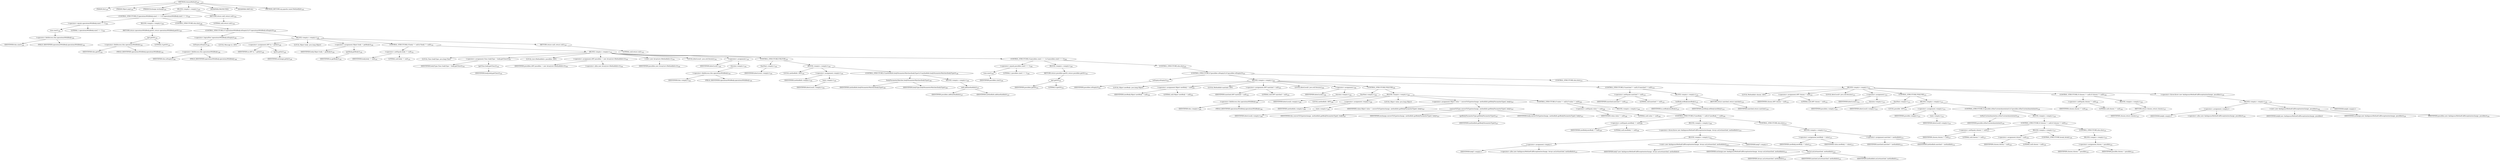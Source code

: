 digraph "chooseMethod" {  
"488" [label = <(METHOD,chooseMethod)<SUB>183</SUB>> ]
"31" [label = <(PARAM,this)<SUB>183</SUB>> ]
"489" [label = <(PARAM,Object pojo)<SUB>183</SUB>> ]
"490" [label = <(PARAM,Exchange exchange)<SUB>183</SUB>> ]
"491" [label = <(BLOCK,&lt;empty&gt;,&lt;empty&gt;)<SUB>183</SUB>> ]
"492" [label = <(CONTROL_STRUCTURE,if (operationsWithBody.size() == 1),if (operationsWithBody.size() == 1))<SUB>184</SUB>> ]
"493" [label = <(&lt;operator&gt;.equals,operationsWithBody.size() == 1)<SUB>184</SUB>> ]
"494" [label = <(size,size())<SUB>184</SUB>> ]
"495" [label = <(&lt;operator&gt;.fieldAccess,this.operationsWithBody)<SUB>184</SUB>> ]
"496" [label = <(IDENTIFIER,this,size())<SUB>184</SUB>> ]
"497" [label = <(FIELD_IDENTIFIER,operationsWithBody,operationsWithBody)<SUB>184</SUB>> ]
"498" [label = <(LITERAL,1,operationsWithBody.size() == 1)<SUB>184</SUB>> ]
"499" [label = <(BLOCK,&lt;empty&gt;,&lt;empty&gt;)<SUB>184</SUB>> ]
"500" [label = <(RETURN,return operationsWithBody.get(0);,return operationsWithBody.get(0);)<SUB>185</SUB>> ]
"501" [label = <(get,get(0))<SUB>185</SUB>> ]
"502" [label = <(&lt;operator&gt;.fieldAccess,this.operationsWithBody)<SUB>185</SUB>> ]
"503" [label = <(IDENTIFIER,this,get(0))<SUB>185</SUB>> ]
"504" [label = <(FIELD_IDENTIFIER,operationsWithBody,operationsWithBody)<SUB>185</SUB>> ]
"505" [label = <(LITERAL,0,get(0))<SUB>185</SUB>> ]
"506" [label = <(CONTROL_STRUCTURE,else,else)<SUB>186</SUB>> ]
"507" [label = <(CONTROL_STRUCTURE,if (!operationsWithBody.isEmpty()),if (!operationsWithBody.isEmpty()))<SUB>186</SUB>> ]
"508" [label = <(&lt;operator&gt;.logicalNot,!operationsWithBody.isEmpty())<SUB>186</SUB>> ]
"509" [label = <(isEmpty,isEmpty())<SUB>186</SUB>> ]
"510" [label = <(&lt;operator&gt;.fieldAccess,this.operationsWithBody)<SUB>186</SUB>> ]
"511" [label = <(IDENTIFIER,this,isEmpty())<SUB>186</SUB>> ]
"512" [label = <(FIELD_IDENTIFIER,operationsWithBody,operationsWithBody)<SUB>186</SUB>> ]
"513" [label = <(BLOCK,&lt;empty&gt;,&lt;empty&gt;)<SUB>186</SUB>> ]
"514" [label = <(LOCAL,Message in: ANY)> ]
"515" [label = <(&lt;operator&gt;.assignment,ANY in = getIn())<SUB>189</SUB>> ]
"516" [label = <(IDENTIFIER,in,ANY in = getIn())<SUB>189</SUB>> ]
"517" [label = <(getIn,getIn())<SUB>189</SUB>> ]
"518" [label = <(IDENTIFIER,exchange,getIn())<SUB>189</SUB>> ]
"519" [label = <(LOCAL,Object body: java.lang.Object)> ]
"520" [label = <(&lt;operator&gt;.assignment,Object body = getBody())<SUB>190</SUB>> ]
"521" [label = <(IDENTIFIER,body,Object body = getBody())<SUB>190</SUB>> ]
"522" [label = <(getBody,getBody())<SUB>190</SUB>> ]
"523" [label = <(IDENTIFIER,in,getBody())<SUB>190</SUB>> ]
"524" [label = <(CONTROL_STRUCTURE,if (body != null),if (body != null))<SUB>191</SUB>> ]
"525" [label = <(&lt;operator&gt;.notEquals,body != null)<SUB>191</SUB>> ]
"526" [label = <(IDENTIFIER,body,body != null)<SUB>191</SUB>> ]
"527" [label = <(LITERAL,null,body != null)<SUB>191</SUB>> ]
"528" [label = <(BLOCK,&lt;empty&gt;,&lt;empty&gt;)<SUB>191</SUB>> ]
"529" [label = <(LOCAL,Class bodyType: java.lang.Class)> ]
"530" [label = <(&lt;operator&gt;.assignment,Class bodyType = body.getClass())<SUB>192</SUB>> ]
"531" [label = <(IDENTIFIER,bodyType,Class bodyType = body.getClass())<SUB>192</SUB>> ]
"532" [label = <(getClass,body.getClass())<SUB>192</SUB>> ]
"533" [label = <(IDENTIFIER,body,body.getClass())<SUB>192</SUB>> ]
"29" [label = <(LOCAL,List&lt;MethodInfo&gt; possibles: ANY)> ]
"534" [label = <(&lt;operator&gt;.assignment,ANY possibles = new ArrayList&lt;MethodInfo&gt;())<SUB>194</SUB>> ]
"535" [label = <(IDENTIFIER,possibles,ANY possibles = new ArrayList&lt;MethodInfo&gt;())<SUB>194</SUB>> ]
"536" [label = <(&lt;operator&gt;.alloc,new ArrayList&lt;MethodInfo&gt;())<SUB>194</SUB>> ]
"537" [label = <(&lt;init&gt;,new ArrayList&lt;MethodInfo&gt;())<SUB>194</SUB>> ]
"28" [label = <(IDENTIFIER,possibles,new ArrayList&lt;MethodInfo&gt;())<SUB>194</SUB>> ]
"538" [label = <(LOCAL,$iterLocal1: java.util.Iterator)<SUB>195</SUB>> ]
"539" [label = <(&lt;operator&gt;.assignment,)<SUB>195</SUB>> ]
"540" [label = <(IDENTIFIER,$iterLocal1,)<SUB>195</SUB>> ]
"541" [label = <(iterator,&lt;empty&gt;)<SUB>195</SUB>> ]
"542" [label = <(&lt;operator&gt;.fieldAccess,this.operationsWithBody)<SUB>195</SUB>> ]
"543" [label = <(IDENTIFIER,this,&lt;empty&gt;)<SUB>195</SUB>> ]
"544" [label = <(FIELD_IDENTIFIER,operationsWithBody,operationsWithBody)<SUB>195</SUB>> ]
"545" [label = <(CONTROL_STRUCTURE,FOR,FOR)<SUB>195</SUB>> ]
"546" [label = <(hasNext,&lt;empty&gt;)<SUB>195</SUB>> ]
"547" [label = <(IDENTIFIER,$iterLocal1,&lt;empty&gt;)<SUB>195</SUB>> ]
"548" [label = <(BLOCK,&lt;empty&gt;,&lt;empty&gt;)<SUB>195</SUB>> ]
"549" [label = <(LOCAL,methodInfo: ANY)<SUB>195</SUB>> ]
"550" [label = <(&lt;operator&gt;.assignment,&lt;empty&gt;)<SUB>195</SUB>> ]
"551" [label = <(IDENTIFIER,methodInfo,&lt;empty&gt;)<SUB>195</SUB>> ]
"552" [label = <(next,&lt;empty&gt;)<SUB>195</SUB>> ]
"553" [label = <(IDENTIFIER,$iterLocal1,&lt;empty&gt;)<SUB>195</SUB>> ]
"554" [label = <(CONTROL_STRUCTURE,if (methodInfo.bodyParameterMatches(bodyType)),if (methodInfo.bodyParameterMatches(bodyType)))<SUB>196</SUB>> ]
"555" [label = <(bodyParameterMatches,bodyParameterMatches(bodyType))<SUB>196</SUB>> ]
"556" [label = <(IDENTIFIER,methodInfo,bodyParameterMatches(bodyType))<SUB>196</SUB>> ]
"557" [label = <(IDENTIFIER,bodyType,bodyParameterMatches(bodyType))<SUB>196</SUB>> ]
"558" [label = <(BLOCK,&lt;empty&gt;,&lt;empty&gt;)<SUB>196</SUB>> ]
"559" [label = <(add,add(methodInfo))<SUB>197</SUB>> ]
"560" [label = <(IDENTIFIER,possibles,add(methodInfo))<SUB>197</SUB>> ]
"561" [label = <(IDENTIFIER,methodInfo,add(methodInfo))<SUB>197</SUB>> ]
"562" [label = <(CONTROL_STRUCTURE,if (possibles.size() == 1),if (possibles.size() == 1))<SUB>200</SUB>> ]
"563" [label = <(&lt;operator&gt;.equals,possibles.size() == 1)<SUB>200</SUB>> ]
"564" [label = <(size,size())<SUB>200</SUB>> ]
"565" [label = <(IDENTIFIER,possibles,size())<SUB>200</SUB>> ]
"566" [label = <(LITERAL,1,possibles.size() == 1)<SUB>200</SUB>> ]
"567" [label = <(BLOCK,&lt;empty&gt;,&lt;empty&gt;)<SUB>200</SUB>> ]
"568" [label = <(RETURN,return possibles.get(0);,return possibles.get(0);)<SUB>201</SUB>> ]
"569" [label = <(get,get(0))<SUB>201</SUB>> ]
"570" [label = <(IDENTIFIER,possibles,get(0))<SUB>201</SUB>> ]
"571" [label = <(LITERAL,0,get(0))<SUB>201</SUB>> ]
"572" [label = <(CONTROL_STRUCTURE,else,else)<SUB>202</SUB>> ]
"573" [label = <(CONTROL_STRUCTURE,if (possibles.isEmpty()),if (possibles.isEmpty()))<SUB>202</SUB>> ]
"574" [label = <(isEmpty,isEmpty())<SUB>202</SUB>> ]
"575" [label = <(IDENTIFIER,possibles,isEmpty())<SUB>202</SUB>> ]
"576" [label = <(BLOCK,&lt;empty&gt;,&lt;empty&gt;)<SUB>202</SUB>> ]
"577" [label = <(LOCAL,Object newBody: java.lang.Object)> ]
"578" [label = <(&lt;operator&gt;.assignment,Object newBody = null)<SUB>204</SUB>> ]
"579" [label = <(IDENTIFIER,newBody,Object newBody = null)<SUB>204</SUB>> ]
"580" [label = <(LITERAL,null,Object newBody = null)<SUB>204</SUB>> ]
"581" [label = <(LOCAL,MethodInfo matched: ANY)> ]
"582" [label = <(&lt;operator&gt;.assignment,ANY matched = null)<SUB>205</SUB>> ]
"583" [label = <(IDENTIFIER,matched,ANY matched = null)<SUB>205</SUB>> ]
"584" [label = <(LITERAL,null,ANY matched = null)<SUB>205</SUB>> ]
"585" [label = <(LOCAL,$iterLocal2: java.util.Iterator)<SUB>206</SUB>> ]
"586" [label = <(&lt;operator&gt;.assignment,)<SUB>206</SUB>> ]
"587" [label = <(IDENTIFIER,$iterLocal2,)<SUB>206</SUB>> ]
"588" [label = <(iterator,&lt;empty&gt;)<SUB>206</SUB>> ]
"589" [label = <(&lt;operator&gt;.fieldAccess,this.operationsWithBody)<SUB>206</SUB>> ]
"590" [label = <(IDENTIFIER,this,&lt;empty&gt;)<SUB>206</SUB>> ]
"591" [label = <(FIELD_IDENTIFIER,operationsWithBody,operationsWithBody)<SUB>206</SUB>> ]
"592" [label = <(CONTROL_STRUCTURE,FOR,FOR)<SUB>206</SUB>> ]
"593" [label = <(hasNext,&lt;empty&gt;)<SUB>206</SUB>> ]
"594" [label = <(IDENTIFIER,$iterLocal2,&lt;empty&gt;)<SUB>206</SUB>> ]
"595" [label = <(BLOCK,&lt;empty&gt;,&lt;empty&gt;)<SUB>206</SUB>> ]
"596" [label = <(LOCAL,methodInfo: ANY)<SUB>206</SUB>> ]
"597" [label = <(&lt;operator&gt;.assignment,&lt;empty&gt;)<SUB>206</SUB>> ]
"598" [label = <(IDENTIFIER,methodInfo,&lt;empty&gt;)<SUB>206</SUB>> ]
"599" [label = <(next,&lt;empty&gt;)<SUB>206</SUB>> ]
"600" [label = <(IDENTIFIER,$iterLocal2,&lt;empty&gt;)<SUB>206</SUB>> ]
"601" [label = <(LOCAL,Object value: java.lang.Object)> ]
"602" [label = <(&lt;operator&gt;.assignment,Object value = convertToType(exchange, methodInfo.getBodyParameterType(), body))<SUB>207</SUB>> ]
"603" [label = <(IDENTIFIER,value,Object value = convertToType(exchange, methodInfo.getBodyParameterType(), body))<SUB>207</SUB>> ]
"604" [label = <(convertToType,convertToType(exchange, methodInfo.getBodyParameterType(), body))<SUB>207</SUB>> ]
"30" [label = <(IDENTIFIER,this,convertToType(exchange, methodInfo.getBodyParameterType(), body))<SUB>207</SUB>> ]
"605" [label = <(IDENTIFIER,exchange,convertToType(exchange, methodInfo.getBodyParameterType(), body))<SUB>207</SUB>> ]
"606" [label = <(getBodyParameterType,getBodyParameterType())<SUB>207</SUB>> ]
"607" [label = <(IDENTIFIER,methodInfo,getBodyParameterType())<SUB>207</SUB>> ]
"608" [label = <(IDENTIFIER,body,convertToType(exchange, methodInfo.getBodyParameterType(), body))<SUB>207</SUB>> ]
"609" [label = <(CONTROL_STRUCTURE,if (value != null),if (value != null))<SUB>208</SUB>> ]
"610" [label = <(&lt;operator&gt;.notEquals,value != null)<SUB>208</SUB>> ]
"611" [label = <(IDENTIFIER,value,value != null)<SUB>208</SUB>> ]
"612" [label = <(LITERAL,null,value != null)<SUB>208</SUB>> ]
"613" [label = <(BLOCK,&lt;empty&gt;,&lt;empty&gt;)<SUB>208</SUB>> ]
"614" [label = <(CONTROL_STRUCTURE,if (newBody != null),if (newBody != null))<SUB>209</SUB>> ]
"615" [label = <(&lt;operator&gt;.notEquals,newBody != null)<SUB>209</SUB>> ]
"616" [label = <(IDENTIFIER,newBody,newBody != null)<SUB>209</SUB>> ]
"617" [label = <(LITERAL,null,newBody != null)<SUB>209</SUB>> ]
"618" [label = <(BLOCK,&lt;empty&gt;,&lt;empty&gt;)<SUB>209</SUB>> ]
"619" [label = <(&lt;operator&gt;.throw,throw new AmbiguousMethodCallException(exchange, Arrays.asList(matched, methodInfo));)<SUB>210</SUB>> ]
"620" [label = <(BLOCK,&lt;empty&gt;,&lt;empty&gt;)<SUB>210</SUB>> ]
"621" [label = <(&lt;operator&gt;.assignment,&lt;empty&gt;)> ]
"622" [label = <(IDENTIFIER,$obj7,&lt;empty&gt;)> ]
"623" [label = <(&lt;operator&gt;.alloc,new AmbiguousMethodCallException(exchange, Arrays.asList(matched, methodInfo)))<SUB>210</SUB>> ]
"624" [label = <(&lt;init&gt;,new AmbiguousMethodCallException(exchange, Arrays.asList(matched, methodInfo)))<SUB>210</SUB>> ]
"625" [label = <(IDENTIFIER,$obj7,new AmbiguousMethodCallException(exchange, Arrays.asList(matched, methodInfo)))> ]
"626" [label = <(IDENTIFIER,exchange,new AmbiguousMethodCallException(exchange, Arrays.asList(matched, methodInfo)))<SUB>210</SUB>> ]
"627" [label = <(asList,asList(matched, methodInfo))<SUB>210</SUB>> ]
"628" [label = <(IDENTIFIER,Arrays,asList(matched, methodInfo))<SUB>210</SUB>> ]
"629" [label = <(IDENTIFIER,matched,asList(matched, methodInfo))<SUB>210</SUB>> ]
"630" [label = <(IDENTIFIER,methodInfo,asList(matched, methodInfo))<SUB>211</SUB>> ]
"631" [label = <(IDENTIFIER,$obj7,&lt;empty&gt;)> ]
"632" [label = <(CONTROL_STRUCTURE,else,else)<SUB>212</SUB>> ]
"633" [label = <(BLOCK,&lt;empty&gt;,&lt;empty&gt;)<SUB>212</SUB>> ]
"634" [label = <(&lt;operator&gt;.assignment,newBody = value)<SUB>213</SUB>> ]
"635" [label = <(IDENTIFIER,newBody,newBody = value)<SUB>213</SUB>> ]
"636" [label = <(IDENTIFIER,value,newBody = value)<SUB>213</SUB>> ]
"637" [label = <(&lt;operator&gt;.assignment,matched = methodInfo)<SUB>214</SUB>> ]
"638" [label = <(IDENTIFIER,matched,matched = methodInfo)<SUB>214</SUB>> ]
"639" [label = <(IDENTIFIER,methodInfo,matched = methodInfo)<SUB>214</SUB>> ]
"640" [label = <(CONTROL_STRUCTURE,if (matched != null),if (matched != null))<SUB>218</SUB>> ]
"641" [label = <(&lt;operator&gt;.notEquals,matched != null)<SUB>218</SUB>> ]
"642" [label = <(IDENTIFIER,matched,matched != null)<SUB>218</SUB>> ]
"643" [label = <(LITERAL,null,matched != null)<SUB>218</SUB>> ]
"644" [label = <(BLOCK,&lt;empty&gt;,&lt;empty&gt;)<SUB>218</SUB>> ]
"645" [label = <(setBody,setBody(newBody))<SUB>219</SUB>> ]
"646" [label = <(IDENTIFIER,in,setBody(newBody))<SUB>219</SUB>> ]
"647" [label = <(IDENTIFIER,newBody,setBody(newBody))<SUB>219</SUB>> ]
"648" [label = <(RETURN,return matched;,return matched;)<SUB>220</SUB>> ]
"649" [label = <(IDENTIFIER,matched,return matched;)<SUB>220</SUB>> ]
"650" [label = <(CONTROL_STRUCTURE,else,else)<SUB>222</SUB>> ]
"651" [label = <(BLOCK,&lt;empty&gt;,&lt;empty&gt;)<SUB>222</SUB>> ]
"652" [label = <(LOCAL,MethodInfo chosen: ANY)> ]
"653" [label = <(&lt;operator&gt;.assignment,ANY chosen = null)<SUB>224</SUB>> ]
"654" [label = <(IDENTIFIER,chosen,ANY chosen = null)<SUB>224</SUB>> ]
"655" [label = <(LITERAL,null,ANY chosen = null)<SUB>224</SUB>> ]
"656" [label = <(LOCAL,$iterLocal3: java.util.Iterator)<SUB>225</SUB>> ]
"657" [label = <(&lt;operator&gt;.assignment,)<SUB>225</SUB>> ]
"658" [label = <(IDENTIFIER,$iterLocal3,)<SUB>225</SUB>> ]
"659" [label = <(iterator,&lt;empty&gt;)<SUB>225</SUB>> ]
"660" [label = <(IDENTIFIER,possibles,&lt;empty&gt;)<SUB>225</SUB>> ]
"661" [label = <(CONTROL_STRUCTURE,FOR,FOR)<SUB>225</SUB>> ]
"662" [label = <(hasNext,&lt;empty&gt;)<SUB>225</SUB>> ]
"663" [label = <(IDENTIFIER,$iterLocal3,&lt;empty&gt;)<SUB>225</SUB>> ]
"664" [label = <(BLOCK,&lt;empty&gt;,&lt;empty&gt;)<SUB>225</SUB>> ]
"665" [label = <(LOCAL,possible: ANY)<SUB>225</SUB>> ]
"666" [label = <(&lt;operator&gt;.assignment,&lt;empty&gt;)<SUB>225</SUB>> ]
"667" [label = <(IDENTIFIER,possible,&lt;empty&gt;)<SUB>225</SUB>> ]
"668" [label = <(next,&lt;empty&gt;)<SUB>225</SUB>> ]
"669" [label = <(IDENTIFIER,$iterLocal3,&lt;empty&gt;)<SUB>225</SUB>> ]
"670" [label = <(CONTROL_STRUCTURE,if (possible.isHasCustomAnnotation()),if (possible.isHasCustomAnnotation()))<SUB>226</SUB>> ]
"671" [label = <(isHasCustomAnnotation,isHasCustomAnnotation())<SUB>226</SUB>> ]
"672" [label = <(IDENTIFIER,possible,isHasCustomAnnotation())<SUB>226</SUB>> ]
"673" [label = <(BLOCK,&lt;empty&gt;,&lt;empty&gt;)<SUB>226</SUB>> ]
"674" [label = <(CONTROL_STRUCTURE,if (chosen != null),if (chosen != null))<SUB>227</SUB>> ]
"675" [label = <(&lt;operator&gt;.notEquals,chosen != null)<SUB>227</SUB>> ]
"676" [label = <(IDENTIFIER,chosen,chosen != null)<SUB>227</SUB>> ]
"677" [label = <(LITERAL,null,chosen != null)<SUB>227</SUB>> ]
"678" [label = <(BLOCK,&lt;empty&gt;,&lt;empty&gt;)<SUB>227</SUB>> ]
"679" [label = <(&lt;operator&gt;.assignment,chosen = null)<SUB>228</SUB>> ]
"680" [label = <(IDENTIFIER,chosen,chosen = null)<SUB>228</SUB>> ]
"681" [label = <(LITERAL,null,chosen = null)<SUB>228</SUB>> ]
"682" [label = <(CONTROL_STRUCTURE,break;,break;)<SUB>229</SUB>> ]
"683" [label = <(CONTROL_STRUCTURE,else,else)<SUB>231</SUB>> ]
"684" [label = <(BLOCK,&lt;empty&gt;,&lt;empty&gt;)<SUB>231</SUB>> ]
"685" [label = <(&lt;operator&gt;.assignment,chosen = possible)<SUB>232</SUB>> ]
"686" [label = <(IDENTIFIER,chosen,chosen = possible)<SUB>232</SUB>> ]
"687" [label = <(IDENTIFIER,possible,chosen = possible)<SUB>232</SUB>> ]
"688" [label = <(CONTROL_STRUCTURE,if (chosen != null),if (chosen != null))<SUB>236</SUB>> ]
"689" [label = <(&lt;operator&gt;.notEquals,chosen != null)<SUB>236</SUB>> ]
"690" [label = <(IDENTIFIER,chosen,chosen != null)<SUB>236</SUB>> ]
"691" [label = <(LITERAL,null,chosen != null)<SUB>236</SUB>> ]
"692" [label = <(BLOCK,&lt;empty&gt;,&lt;empty&gt;)<SUB>236</SUB>> ]
"693" [label = <(RETURN,return chosen;,return chosen;)<SUB>237</SUB>> ]
"694" [label = <(IDENTIFIER,chosen,return chosen;)<SUB>237</SUB>> ]
"695" [label = <(&lt;operator&gt;.throw,throw new AmbiguousMethodCallException(exchange, possibles);)<SUB>239</SUB>> ]
"696" [label = <(BLOCK,&lt;empty&gt;,&lt;empty&gt;)<SUB>239</SUB>> ]
"697" [label = <(&lt;operator&gt;.assignment,&lt;empty&gt;)> ]
"698" [label = <(IDENTIFIER,$obj8,&lt;empty&gt;)> ]
"699" [label = <(&lt;operator&gt;.alloc,new AmbiguousMethodCallException(exchange, possibles))<SUB>239</SUB>> ]
"700" [label = <(&lt;init&gt;,new AmbiguousMethodCallException(exchange, possibles))<SUB>239</SUB>> ]
"701" [label = <(IDENTIFIER,$obj8,new AmbiguousMethodCallException(exchange, possibles))> ]
"702" [label = <(IDENTIFIER,exchange,new AmbiguousMethodCallException(exchange, possibles))<SUB>239</SUB>> ]
"703" [label = <(IDENTIFIER,possibles,new AmbiguousMethodCallException(exchange, possibles))<SUB>239</SUB>> ]
"704" [label = <(IDENTIFIER,$obj8,&lt;empty&gt;)> ]
"705" [label = <(RETURN,return null;,return null;)<SUB>242</SUB>> ]
"706" [label = <(LITERAL,null,return null;)<SUB>242</SUB>> ]
"707" [label = <(RETURN,return null;,return null;)<SUB>244</SUB>> ]
"708" [label = <(LITERAL,null,return null;)<SUB>244</SUB>> ]
"709" [label = <(MODIFIER,PROTECTED)> ]
"710" [label = <(MODIFIER,VIRTUAL)> ]
"711" [label = <(METHOD_RETURN,org.apache.camel.MethodInfo)<SUB>183</SUB>> ]
  "488" -> "31" 
  "488" -> "489" 
  "488" -> "490" 
  "488" -> "491" 
  "488" -> "709" 
  "488" -> "710" 
  "488" -> "711" 
  "491" -> "492" 
  "491" -> "707" 
  "492" -> "493" 
  "492" -> "499" 
  "492" -> "506" 
  "493" -> "494" 
  "493" -> "498" 
  "494" -> "495" 
  "495" -> "496" 
  "495" -> "497" 
  "499" -> "500" 
  "500" -> "501" 
  "501" -> "502" 
  "501" -> "505" 
  "502" -> "503" 
  "502" -> "504" 
  "506" -> "507" 
  "507" -> "508" 
  "507" -> "513" 
  "508" -> "509" 
  "509" -> "510" 
  "510" -> "511" 
  "510" -> "512" 
  "513" -> "514" 
  "513" -> "515" 
  "513" -> "519" 
  "513" -> "520" 
  "513" -> "524" 
  "513" -> "705" 
  "515" -> "516" 
  "515" -> "517" 
  "517" -> "518" 
  "520" -> "521" 
  "520" -> "522" 
  "522" -> "523" 
  "524" -> "525" 
  "524" -> "528" 
  "525" -> "526" 
  "525" -> "527" 
  "528" -> "529" 
  "528" -> "530" 
  "528" -> "29" 
  "528" -> "534" 
  "528" -> "537" 
  "528" -> "538" 
  "528" -> "539" 
  "528" -> "545" 
  "528" -> "562" 
  "530" -> "531" 
  "530" -> "532" 
  "532" -> "533" 
  "534" -> "535" 
  "534" -> "536" 
  "537" -> "28" 
  "539" -> "540" 
  "539" -> "541" 
  "541" -> "542" 
  "542" -> "543" 
  "542" -> "544" 
  "545" -> "546" 
  "545" -> "548" 
  "546" -> "547" 
  "548" -> "549" 
  "548" -> "550" 
  "548" -> "554" 
  "550" -> "551" 
  "550" -> "552" 
  "552" -> "553" 
  "554" -> "555" 
  "554" -> "558" 
  "555" -> "556" 
  "555" -> "557" 
  "558" -> "559" 
  "559" -> "560" 
  "559" -> "561" 
  "562" -> "563" 
  "562" -> "567" 
  "562" -> "572" 
  "563" -> "564" 
  "563" -> "566" 
  "564" -> "565" 
  "567" -> "568" 
  "568" -> "569" 
  "569" -> "570" 
  "569" -> "571" 
  "572" -> "573" 
  "573" -> "574" 
  "573" -> "576" 
  "573" -> "650" 
  "574" -> "575" 
  "576" -> "577" 
  "576" -> "578" 
  "576" -> "581" 
  "576" -> "582" 
  "576" -> "585" 
  "576" -> "586" 
  "576" -> "592" 
  "576" -> "640" 
  "578" -> "579" 
  "578" -> "580" 
  "582" -> "583" 
  "582" -> "584" 
  "586" -> "587" 
  "586" -> "588" 
  "588" -> "589" 
  "589" -> "590" 
  "589" -> "591" 
  "592" -> "593" 
  "592" -> "595" 
  "593" -> "594" 
  "595" -> "596" 
  "595" -> "597" 
  "595" -> "601" 
  "595" -> "602" 
  "595" -> "609" 
  "597" -> "598" 
  "597" -> "599" 
  "599" -> "600" 
  "602" -> "603" 
  "602" -> "604" 
  "604" -> "30" 
  "604" -> "605" 
  "604" -> "606" 
  "604" -> "608" 
  "606" -> "607" 
  "609" -> "610" 
  "609" -> "613" 
  "610" -> "611" 
  "610" -> "612" 
  "613" -> "614" 
  "614" -> "615" 
  "614" -> "618" 
  "614" -> "632" 
  "615" -> "616" 
  "615" -> "617" 
  "618" -> "619" 
  "619" -> "620" 
  "620" -> "621" 
  "620" -> "624" 
  "620" -> "631" 
  "621" -> "622" 
  "621" -> "623" 
  "624" -> "625" 
  "624" -> "626" 
  "624" -> "627" 
  "627" -> "628" 
  "627" -> "629" 
  "627" -> "630" 
  "632" -> "633" 
  "633" -> "634" 
  "633" -> "637" 
  "634" -> "635" 
  "634" -> "636" 
  "637" -> "638" 
  "637" -> "639" 
  "640" -> "641" 
  "640" -> "644" 
  "641" -> "642" 
  "641" -> "643" 
  "644" -> "645" 
  "644" -> "648" 
  "645" -> "646" 
  "645" -> "647" 
  "648" -> "649" 
  "650" -> "651" 
  "651" -> "652" 
  "651" -> "653" 
  "651" -> "656" 
  "651" -> "657" 
  "651" -> "661" 
  "651" -> "688" 
  "651" -> "695" 
  "653" -> "654" 
  "653" -> "655" 
  "657" -> "658" 
  "657" -> "659" 
  "659" -> "660" 
  "661" -> "662" 
  "661" -> "664" 
  "662" -> "663" 
  "664" -> "665" 
  "664" -> "666" 
  "664" -> "670" 
  "666" -> "667" 
  "666" -> "668" 
  "668" -> "669" 
  "670" -> "671" 
  "670" -> "673" 
  "671" -> "672" 
  "673" -> "674" 
  "674" -> "675" 
  "674" -> "678" 
  "674" -> "683" 
  "675" -> "676" 
  "675" -> "677" 
  "678" -> "679" 
  "678" -> "682" 
  "679" -> "680" 
  "679" -> "681" 
  "683" -> "684" 
  "684" -> "685" 
  "685" -> "686" 
  "685" -> "687" 
  "688" -> "689" 
  "688" -> "692" 
  "689" -> "690" 
  "689" -> "691" 
  "692" -> "693" 
  "693" -> "694" 
  "695" -> "696" 
  "696" -> "697" 
  "696" -> "700" 
  "696" -> "704" 
  "697" -> "698" 
  "697" -> "699" 
  "700" -> "701" 
  "700" -> "702" 
  "700" -> "703" 
  "705" -> "706" 
  "707" -> "708" 
}
